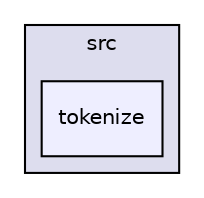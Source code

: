 digraph "src/tokenize" {
  compound=true
  node [ fontsize="10", fontname="Helvetica"];
  edge [ labelfontsize="10", labelfontname="Helvetica"];
  subgraph clusterdir_68267d1309a1af8e8297ef4c3efbcdba {
    graph [ bgcolor="#ddddee", pencolor="black", label="src" fontname="Helvetica", fontsize="10", URL="dir_68267d1309a1af8e8297ef4c3efbcdba.html"]
  dir_f30f00e678f82378b19208a77f118b4e [shape=box, label="tokenize", style="filled", fillcolor="#eeeeff", pencolor="black", URL="dir_f30f00e678f82378b19208a77f118b4e.html"];
  }
}
